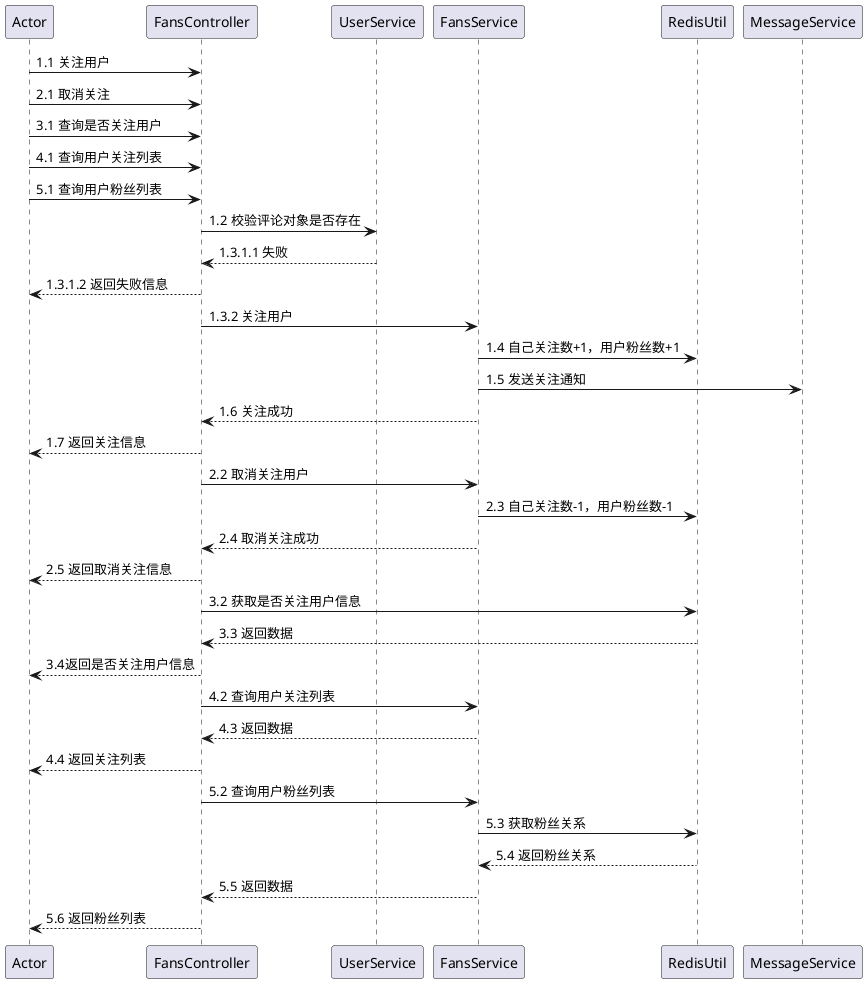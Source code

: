 @startuml sequence-diagram
'https: //plantuml.com/sequence-diagram



Actor -> FansController: 1.1 关注用户
Actor -> FansController: 2.1 取消关注
Actor -> FansController: 3.1 查询是否关注用户
Actor -> FansController: 4.1 查询用户关注列表
Actor -> FansController: 5.1 查询用户粉丝列表
FansController -> UserService: 1.2 校验评论对象是否存在
UserService --> FansController: 1.3.1.1 失败
Actor <-- FansController: 1.3.1.2 返回失败信息
FansController -> FansService: 1.3.2 关注用户
FansService -> RedisUtil: 1.4 自己关注数+1，用户粉丝数+1
FansService -> MessageService: 1.5 发送关注通知
FansService --> FansController: 1.6 关注成功
Actor <-- FansController: 1.7 返回关注信息
FansController -> FansService: 2.2 取消关注用户
FansService -> RedisUtil: 2.3 自己关注数-1，用户粉丝数-1
FansService --> FansController: 2.4 取消关注成功
Actor <-- FansController: 2.5 返回取消关注信息
FansController -> RedisUtil: 3.2 获取是否关注用户信息
FansController <-- RedisUtil: 3.3 返回数据
Actor <-- FansController: 3.4返回是否关注用户信息
FansController -> FansService: 4.2 查询用户关注列表
FansController <-- FansService: 4.3 返回数据
Actor <-- FansController: 4.4 返回关注列表
FansController -> FansService: 5.2 查询用户粉丝列表
FansService -> RedisUtil: 5.3 获取粉丝关系
FansService <-- RedisUtil: 5.4 返回粉丝关系
FansController <-- FansService: 5.5 返回数据
Actor <-- FansController: 5.6 返回粉丝列表
@enduml